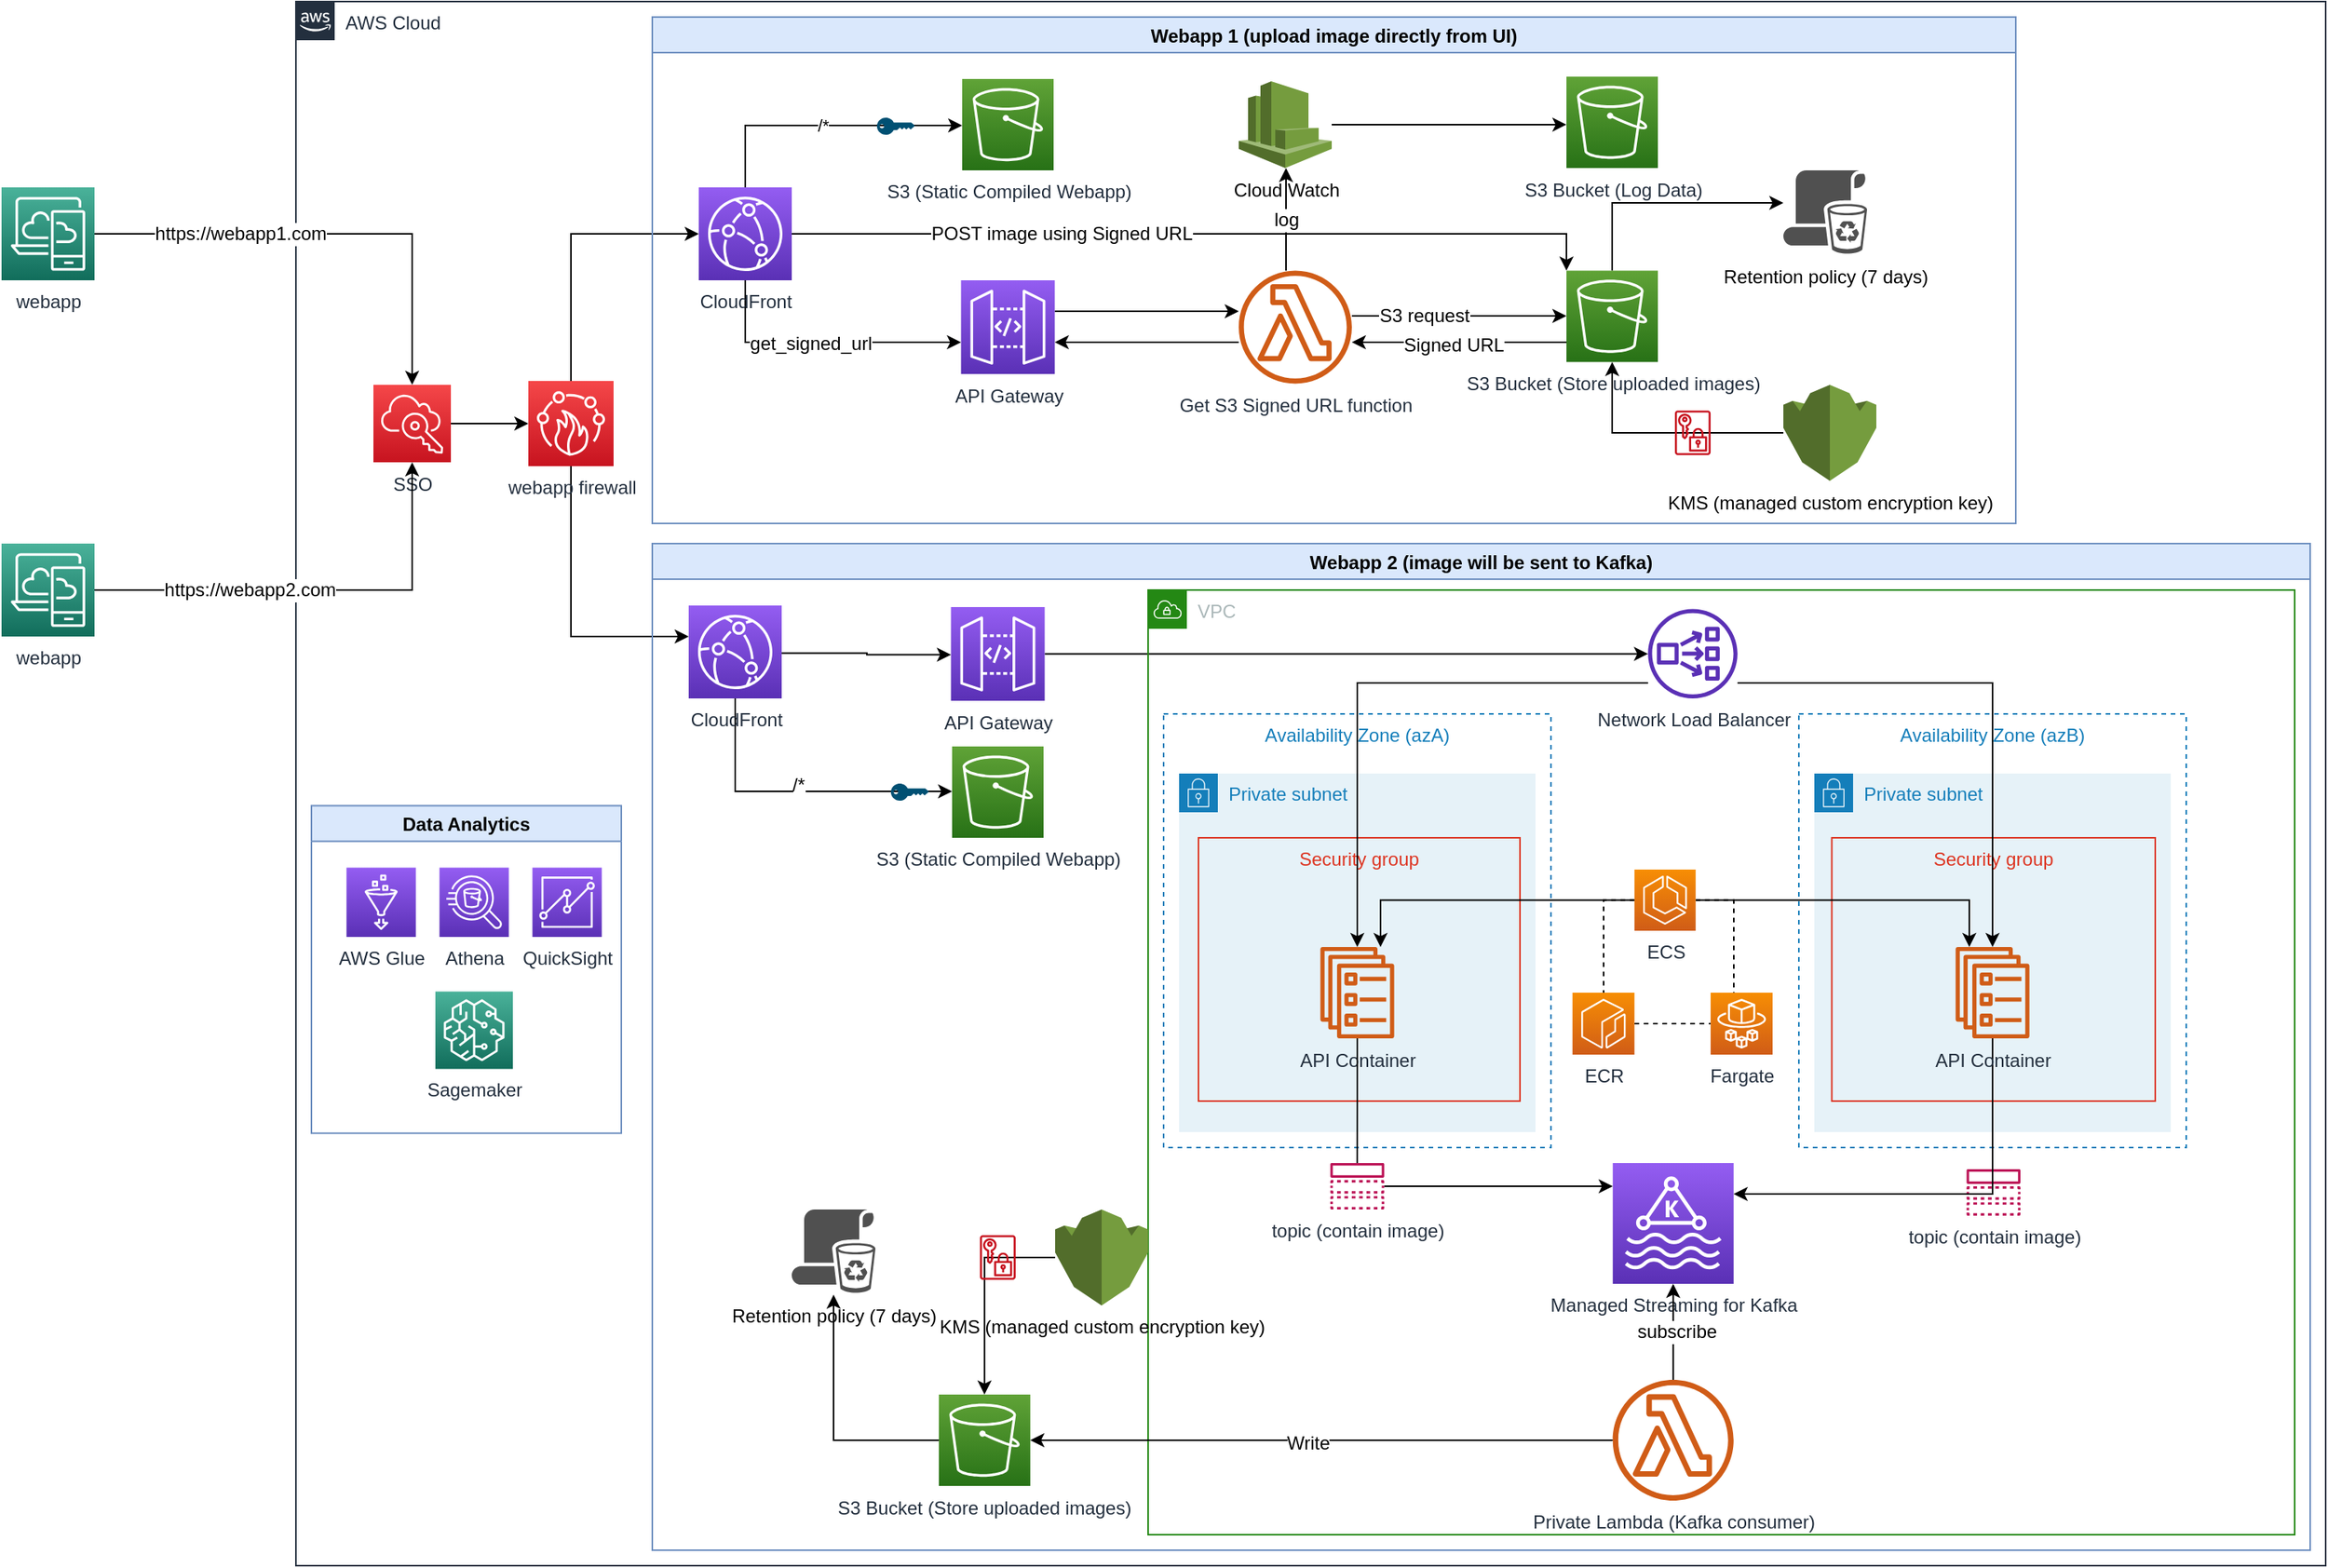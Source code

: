 <mxfile version="12.5.3" type="device"><diagram id="XQSgBhPY9iJEYnP3EvYR" name="Page-1"><mxGraphModel dx="1186" dy="766" grid="1" gridSize="10" guides="1" tooltips="1" connect="1" arrows="1" fold="1" page="1" pageScale="1" pageWidth="1654" pageHeight="1169" math="0" shadow="0"><root><mxCell id="0"/><mxCell id="1" parent="0"/><mxCell id="FDSRRYPC70qOiT3vq1Ka-113" value="topic (contain image)" style="outlineConnect=0;fontColor=#232F3E;gradientColor=none;fillColor=#BC1356;strokeColor=none;dashed=0;verticalLabelPosition=bottom;verticalAlign=top;align=center;html=1;fontSize=12;fontStyle=0;aspect=fixed;pointerEvents=1;shape=mxgraph.aws4.topic;labelBackgroundColor=none;" vertex="1" parent="1"><mxGeometry x="1368.16" y="754" width="34.93" height="30" as="geometry"/></mxCell><mxCell id="FDSRRYPC70qOiT3vq1Ka-1" value="AWS Cloud" style="points=[[0,0],[0.25,0],[0.5,0],[0.75,0],[1,0],[1,0.25],[1,0.5],[1,0.75],[1,1],[0.75,1],[0.5,1],[0.25,1],[0,1],[0,0.75],[0,0.5],[0,0.25]];outlineConnect=0;gradientColor=none;html=1;whiteSpace=wrap;fontSize=12;fontStyle=0;shape=mxgraph.aws4.group;grIcon=mxgraph.aws4.group_aws_cloud_alt;strokeColor=#232F3E;fillColor=none;verticalAlign=top;align=left;spacingLeft=30;fontColor=#232F3E;dashed=0;" vertex="1" parent="1"><mxGeometry x="290" width="1310" height="1010" as="geometry"/></mxCell><mxCell id="FDSRRYPC70qOiT3vq1Ka-14" style="edgeStyle=orthogonalEdgeStyle;rounded=0;orthogonalLoop=1;jettySize=auto;html=1;" edge="1" parent="1" source="FDSRRYPC70qOiT3vq1Ka-2" target="FDSRRYPC70qOiT3vq1Ka-13"><mxGeometry relative="1" as="geometry"><Array as="points"><mxPoint x="468" y="150"/></Array></mxGeometry></mxCell><mxCell id="FDSRRYPC70qOiT3vq1Ka-16" style="edgeStyle=orthogonalEdgeStyle;rounded=0;orthogonalLoop=1;jettySize=auto;html=1;" edge="1" parent="1" source="FDSRRYPC70qOiT3vq1Ka-2" target="FDSRRYPC70qOiT3vq1Ka-15"><mxGeometry relative="1" as="geometry"><Array as="points"><mxPoint x="468" y="410"/></Array></mxGeometry></mxCell><mxCell id="FDSRRYPC70qOiT3vq1Ka-2" value="webapp firewall" style="outlineConnect=0;fontColor=#232F3E;gradientColor=#F54749;gradientDirection=north;fillColor=#C7131F;strokeColor=#ffffff;dashed=0;verticalLabelPosition=bottom;verticalAlign=top;align=center;html=1;fontSize=12;fontStyle=0;aspect=fixed;shape=mxgraph.aws4.resourceIcon;resIcon=mxgraph.aws4.firewall_manager;" vertex="1" parent="1"><mxGeometry x="440" y="245" width="55" height="55" as="geometry"/></mxCell><mxCell id="FDSRRYPC70qOiT3vq1Ka-8" style="edgeStyle=orthogonalEdgeStyle;rounded=0;orthogonalLoop=1;jettySize=auto;html=1;" edge="1" parent="1" source="FDSRRYPC70qOiT3vq1Ka-3" target="FDSRRYPC70qOiT3vq1Ka-2"><mxGeometry relative="1" as="geometry"/></mxCell><mxCell id="FDSRRYPC70qOiT3vq1Ka-3" value="SSO" style="outlineConnect=0;fontColor=#232F3E;gradientColor=#F54749;gradientDirection=north;fillColor=#C7131F;strokeColor=#ffffff;dashed=0;verticalLabelPosition=bottom;verticalAlign=top;align=center;html=1;fontSize=12;fontStyle=0;aspect=fixed;shape=mxgraph.aws4.resourceIcon;resIcon=mxgraph.aws4.single_sign_on;" vertex="1" parent="1"><mxGeometry x="340" y="247.5" width="50" height="50" as="geometry"/></mxCell><mxCell id="FDSRRYPC70qOiT3vq1Ka-7" style="edgeStyle=orthogonalEdgeStyle;rounded=0;orthogonalLoop=1;jettySize=auto;html=1;" edge="1" parent="1" source="FDSRRYPC70qOiT3vq1Ka-4" target="FDSRRYPC70qOiT3vq1Ka-3"><mxGeometry relative="1" as="geometry"/></mxCell><mxCell id="FDSRRYPC70qOiT3vq1Ka-9" value="https://webapp1.com" style="text;html=1;align=center;verticalAlign=middle;resizable=0;points=[];labelBackgroundColor=#ffffff;" vertex="1" connectable="0" parent="FDSRRYPC70qOiT3vq1Ka-7"><mxGeometry x="-0.592" relative="1" as="geometry"><mxPoint x="32" as="offset"/></mxGeometry></mxCell><mxCell id="FDSRRYPC70qOiT3vq1Ka-4" value="webapp" style="outlineConnect=0;fontColor=#232F3E;gradientColor=#4AB29A;gradientDirection=north;fillColor=#116D5B;strokeColor=#ffffff;dashed=0;verticalLabelPosition=bottom;verticalAlign=top;align=center;html=1;fontSize=12;fontStyle=0;aspect=fixed;shape=mxgraph.aws4.resourceIcon;resIcon=mxgraph.aws4.desktop_and_app_streaming;" vertex="1" parent="1"><mxGeometry x="100" y="120" width="60" height="60" as="geometry"/></mxCell><mxCell id="FDSRRYPC70qOiT3vq1Ka-11" style="edgeStyle=orthogonalEdgeStyle;rounded=0;orthogonalLoop=1;jettySize=auto;html=1;" edge="1" parent="1" source="FDSRRYPC70qOiT3vq1Ka-10" target="FDSRRYPC70qOiT3vq1Ka-3"><mxGeometry relative="1" as="geometry"/></mxCell><mxCell id="FDSRRYPC70qOiT3vq1Ka-12" value="https://webapp2.com" style="text;html=1;align=center;verticalAlign=middle;resizable=0;points=[];labelBackgroundColor=#ffffff;" vertex="1" connectable="0" parent="FDSRRYPC70qOiT3vq1Ka-11"><mxGeometry x="-0.555" relative="1" as="geometry"><mxPoint x="36" as="offset"/></mxGeometry></mxCell><mxCell id="FDSRRYPC70qOiT3vq1Ka-10" value="webapp" style="outlineConnect=0;fontColor=#232F3E;gradientColor=#4AB29A;gradientDirection=north;fillColor=#116D5B;strokeColor=#ffffff;dashed=0;verticalLabelPosition=bottom;verticalAlign=top;align=center;html=1;fontSize=12;fontStyle=0;aspect=fixed;shape=mxgraph.aws4.resourceIcon;resIcon=mxgraph.aws4.desktop_and_app_streaming;" vertex="1" parent="1"><mxGeometry x="100" y="350" width="60" height="60" as="geometry"/></mxCell><mxCell id="FDSRRYPC70qOiT3vq1Ka-38" style="edgeStyle=orthogonalEdgeStyle;rounded=0;orthogonalLoop=1;jettySize=auto;html=1;" edge="1" parent="1" source="FDSRRYPC70qOiT3vq1Ka-13" target="FDSRRYPC70qOiT3vq1Ka-37"><mxGeometry relative="1" as="geometry"><Array as="points"><mxPoint x="580" y="220"/></Array></mxGeometry></mxCell><mxCell id="FDSRRYPC70qOiT3vq1Ka-40" value="get_signed_url" style="text;html=1;align=center;verticalAlign=middle;resizable=0;points=[];labelBackgroundColor=#ffffff;" vertex="1" connectable="0" parent="FDSRRYPC70qOiT3vq1Ka-38"><mxGeometry x="-0.085" y="-1" relative="1" as="geometry"><mxPoint as="offset"/></mxGeometry></mxCell><mxCell id="FDSRRYPC70qOiT3vq1Ka-60" style="edgeStyle=orthogonalEdgeStyle;rounded=0;orthogonalLoop=1;jettySize=auto;html=1;" edge="1" parent="1" source="FDSRRYPC70qOiT3vq1Ka-13" target="FDSRRYPC70qOiT3vq1Ka-43"><mxGeometry relative="1" as="geometry"><Array as="points"><mxPoint x="1110" y="150"/></Array></mxGeometry></mxCell><mxCell id="FDSRRYPC70qOiT3vq1Ka-61" value="POST image using Signed URL" style="text;html=1;align=center;verticalAlign=middle;resizable=0;points=[];labelBackgroundColor=#ffffff;" vertex="1" connectable="0" parent="FDSRRYPC70qOiT3vq1Ka-60"><mxGeometry x="-0.336" relative="1" as="geometry"><mxPoint as="offset"/></mxGeometry></mxCell><mxCell id="FDSRRYPC70qOiT3vq1Ka-13" value="CloudFront" style="outlineConnect=0;fontColor=#232F3E;gradientColor=#945DF2;gradientDirection=north;fillColor=#5A30B5;strokeColor=#ffffff;dashed=0;verticalLabelPosition=bottom;verticalAlign=top;align=center;html=1;fontSize=12;fontStyle=0;aspect=fixed;shape=mxgraph.aws4.resourceIcon;resIcon=mxgraph.aws4.cloudfront;" vertex="1" parent="1"><mxGeometry x="550" y="120" width="60" height="60" as="geometry"/></mxCell><mxCell id="FDSRRYPC70qOiT3vq1Ka-33" style="edgeStyle=orthogonalEdgeStyle;rounded=0;orthogonalLoop=1;jettySize=auto;html=1;" edge="1" parent="1" source="FDSRRYPC70qOiT3vq1Ka-15" target="FDSRRYPC70qOiT3vq1Ka-27"><mxGeometry relative="1" as="geometry"><Array as="points"><mxPoint x="573.5" y="510"/></Array></mxGeometry></mxCell><mxCell id="FDSRRYPC70qOiT3vq1Ka-34" value="/*" style="text;html=1;align=center;verticalAlign=middle;resizable=0;points=[];labelBackgroundColor=#ffffff;" vertex="1" connectable="0" parent="FDSRRYPC70qOiT3vq1Ka-33"><mxGeometry x="0.002" y="4" relative="1" as="geometry"><mxPoint as="offset"/></mxGeometry></mxCell><mxCell id="FDSRRYPC70qOiT3vq1Ka-72" style="edgeStyle=orthogonalEdgeStyle;rounded=0;orthogonalLoop=1;jettySize=auto;html=1;" edge="1" parent="1"><mxGeometry relative="1" as="geometry"><mxPoint x="603.5" y="420.75" as="sourcePoint"/><mxPoint x="712.75" y="421.75" as="targetPoint"/><Array as="points"><mxPoint x="658.5" y="420.75"/><mxPoint x="658.5" y="421.75"/></Array></mxGeometry></mxCell><mxCell id="FDSRRYPC70qOiT3vq1Ka-15" value="CloudFront" style="outlineConnect=0;fontColor=#232F3E;gradientColor=#945DF2;gradientDirection=north;fillColor=#5A30B5;strokeColor=#ffffff;dashed=0;verticalLabelPosition=bottom;verticalAlign=top;align=center;html=1;fontSize=12;fontStyle=0;aspect=fixed;shape=mxgraph.aws4.resourceIcon;resIcon=mxgraph.aws4.cloudfront;" vertex="1" parent="1"><mxGeometry x="543.5" y="390" width="60" height="60" as="geometry"/></mxCell><mxCell id="FDSRRYPC70qOiT3vq1Ka-17" value="S3 (Static Compiled Webapp)" style="outlineConnect=0;fontColor=#232F3E;gradientColor=#60A337;gradientDirection=north;fillColor=#277116;strokeColor=#ffffff;dashed=0;verticalLabelPosition=bottom;verticalAlign=top;align=center;html=1;fontSize=12;fontStyle=0;aspect=fixed;shape=mxgraph.aws4.resourceIcon;resIcon=mxgraph.aws4.s3;" vertex="1" parent="1"><mxGeometry x="720" y="50" width="59" height="59" as="geometry"/></mxCell><mxCell id="FDSRRYPC70qOiT3vq1Ka-26" value="" style="group" vertex="1" connectable="0" parent="1"><mxGeometry x="580" y="75" width="109.44" height="11" as="geometry"/></mxCell><mxCell id="FDSRRYPC70qOiT3vq1Ka-18" value="/*" style="edgeStyle=orthogonalEdgeStyle;rounded=0;orthogonalLoop=1;jettySize=auto;html=1;" edge="1" parent="FDSRRYPC70qOiT3vq1Ka-26" source="FDSRRYPC70qOiT3vq1Ka-13" target="FDSRRYPC70qOiT3vq1Ka-17"><mxGeometry relative="1" as="geometry"><Array as="points"><mxPoint y="5"/></Array></mxGeometry></mxCell><mxCell id="FDSRRYPC70qOiT3vq1Ka-23" value="" style="points=[[0,0.5,0],[0.24,0,0],[0.5,0.28,0],[0.995,0.475,0],[0.5,0.72,0],[0.24,1,0]];verticalLabelPosition=bottom;html=1;verticalAlign=top;aspect=fixed;align=center;pointerEvents=1;shape=mxgraph.cisco19.key;fillColor=#005073;strokeColor=none;" vertex="1" parent="FDSRRYPC70qOiT3vq1Ka-26"><mxGeometry x="85" width="24.44" height="11" as="geometry"/></mxCell><mxCell id="FDSRRYPC70qOiT3vq1Ka-27" value="S3 (Static Compiled Webapp)" style="outlineConnect=0;fontColor=#232F3E;gradientColor=#60A337;gradientDirection=north;fillColor=#277116;strokeColor=#ffffff;dashed=0;verticalLabelPosition=bottom;verticalAlign=top;align=center;html=1;fontSize=12;fontStyle=0;aspect=fixed;shape=mxgraph.aws4.resourceIcon;resIcon=mxgraph.aws4.s3;" vertex="1" parent="1"><mxGeometry x="713.5" y="481" width="59" height="59" as="geometry"/></mxCell><mxCell id="FDSRRYPC70qOiT3vq1Ka-28" value="" style="group" vertex="1" connectable="0" parent="1"><mxGeometry x="595.5" y="465" width="109.44" height="11" as="geometry"/></mxCell><mxCell id="FDSRRYPC70qOiT3vq1Ka-29" value="/*" style="edgeStyle=orthogonalEdgeStyle;rounded=0;orthogonalLoop=1;jettySize=auto;html=1;" edge="1" parent="FDSRRYPC70qOiT3vq1Ka-28" target="FDSRRYPC70qOiT3vq1Ka-27"><mxGeometry relative="1" as="geometry"><Array as="points"><mxPoint y="5"/></Array></mxGeometry></mxCell><mxCell id="FDSRRYPC70qOiT3vq1Ka-30" value="" style="points=[[0,0.5,0],[0.24,0,0],[0.5,0.28,0],[0.995,0.475,0],[0.5,0.72,0],[0.24,1,0]];verticalLabelPosition=bottom;html=1;verticalAlign=top;aspect=fixed;align=center;pointerEvents=1;shape=mxgraph.cisco19.key;fillColor=#005073;strokeColor=none;" vertex="1" parent="FDSRRYPC70qOiT3vq1Ka-28"><mxGeometry x="78.5" y="40" width="24.44" height="11" as="geometry"/></mxCell><mxCell id="FDSRRYPC70qOiT3vq1Ka-41" style="edgeStyle=orthogonalEdgeStyle;rounded=0;orthogonalLoop=1;jettySize=auto;html=1;" edge="1" parent="1" source="FDSRRYPC70qOiT3vq1Ka-37" target="FDSRRYPC70qOiT3vq1Ka-39"><mxGeometry relative="1" as="geometry"><Array as="points"><mxPoint x="850" y="200"/><mxPoint x="850" y="200"/></Array></mxGeometry></mxCell><mxCell id="FDSRRYPC70qOiT3vq1Ka-37" value="API Gateway" style="outlineConnect=0;fontColor=#232F3E;gradientColor=#945DF2;gradientDirection=north;fillColor=#5A30B5;strokeColor=#ffffff;dashed=0;verticalLabelPosition=bottom;verticalAlign=top;align=center;html=1;fontSize=12;fontStyle=0;aspect=fixed;shape=mxgraph.aws4.resourceIcon;resIcon=mxgraph.aws4.api_gateway;" vertex="1" parent="1"><mxGeometry x="719.25" y="180" width="60.5" height="60.5" as="geometry"/></mxCell><mxCell id="FDSRRYPC70qOiT3vq1Ka-42" style="edgeStyle=orthogonalEdgeStyle;rounded=0;orthogonalLoop=1;jettySize=auto;html=1;" edge="1" parent="1" source="FDSRRYPC70qOiT3vq1Ka-39" target="FDSRRYPC70qOiT3vq1Ka-37"><mxGeometry relative="1" as="geometry"><Array as="points"><mxPoint x="839" y="220"/><mxPoint x="839" y="220"/></Array></mxGeometry></mxCell><mxCell id="FDSRRYPC70qOiT3vq1Ka-54" style="edgeStyle=orthogonalEdgeStyle;rounded=0;orthogonalLoop=1;jettySize=auto;html=1;" edge="1" parent="1" source="FDSRRYPC70qOiT3vq1Ka-39" target="FDSRRYPC70qOiT3vq1Ka-43"><mxGeometry relative="1" as="geometry"><Array as="points"><mxPoint x="1020" y="203"/><mxPoint x="1020" y="203"/></Array></mxGeometry></mxCell><mxCell id="FDSRRYPC70qOiT3vq1Ka-56" value="S3 request" style="text;html=1;align=center;verticalAlign=middle;resizable=0;points=[];labelBackgroundColor=#ffffff;" vertex="1" connectable="0" parent="FDSRRYPC70qOiT3vq1Ka-54"><mxGeometry x="-0.3" y="-2" relative="1" as="geometry"><mxPoint x="-2" y="-2" as="offset"/></mxGeometry></mxCell><mxCell id="FDSRRYPC70qOiT3vq1Ka-63" style="edgeStyle=orthogonalEdgeStyle;rounded=0;orthogonalLoop=1;jettySize=auto;html=1;" edge="1" parent="1" source="FDSRRYPC70qOiT3vq1Ka-39" target="FDSRRYPC70qOiT3vq1Ka-62"><mxGeometry relative="1" as="geometry"><Array as="points"><mxPoint x="929" y="160"/><mxPoint x="929" y="160"/></Array></mxGeometry></mxCell><mxCell id="FDSRRYPC70qOiT3vq1Ka-64" value="log" style="text;html=1;align=center;verticalAlign=middle;resizable=0;points=[];labelBackgroundColor=#ffffff;" vertex="1" connectable="0" parent="FDSRRYPC70qOiT3vq1Ka-63"><mxGeometry x="-0.011" relative="1" as="geometry"><mxPoint as="offset"/></mxGeometry></mxCell><mxCell id="FDSRRYPC70qOiT3vq1Ka-39" value="Get S3 Signed URL function" style="outlineConnect=0;fontColor=#232F3E;gradientColor=none;fillColor=#D05C17;strokeColor=none;dashed=0;verticalLabelPosition=bottom;verticalAlign=top;align=center;html=1;fontSize=12;fontStyle=0;aspect=fixed;pointerEvents=1;shape=mxgraph.aws4.lambda_function;" vertex="1" parent="1"><mxGeometry x="898.5" y="173.75" width="73" height="73" as="geometry"/></mxCell><mxCell id="FDSRRYPC70qOiT3vq1Ka-47" style="edgeStyle=orthogonalEdgeStyle;rounded=0;orthogonalLoop=1;jettySize=auto;html=1;" edge="1" parent="1" source="FDSRRYPC70qOiT3vq1Ka-43" target="FDSRRYPC70qOiT3vq1Ka-46"><mxGeometry relative="1" as="geometry"><Array as="points"><mxPoint x="1140" y="130"/></Array></mxGeometry></mxCell><mxCell id="FDSRRYPC70qOiT3vq1Ka-55" style="edgeStyle=orthogonalEdgeStyle;rounded=0;orthogonalLoop=1;jettySize=auto;html=1;" edge="1" parent="1" source="FDSRRYPC70qOiT3vq1Ka-43" target="FDSRRYPC70qOiT3vq1Ka-39"><mxGeometry relative="1" as="geometry"><Array as="points"><mxPoint x="1020" y="220"/><mxPoint x="1020" y="220"/></Array></mxGeometry></mxCell><mxCell id="FDSRRYPC70qOiT3vq1Ka-57" value="Signed URL" style="text;html=1;align=center;verticalAlign=middle;resizable=0;points=[];labelBackgroundColor=#ffffff;" vertex="1" connectable="0" parent="FDSRRYPC70qOiT3vq1Ka-55"><mxGeometry x="0.3" y="17" relative="1" as="geometry"><mxPoint x="17" y="-15" as="offset"/></mxGeometry></mxCell><mxCell id="FDSRRYPC70qOiT3vq1Ka-43" value="S3 Bucket (Store uploaded images)" style="outlineConnect=0;fontColor=#232F3E;gradientColor=#60A337;gradientDirection=north;fillColor=#277116;strokeColor=#ffffff;dashed=0;verticalLabelPosition=bottom;verticalAlign=top;align=center;html=1;fontSize=12;fontStyle=0;aspect=fixed;shape=mxgraph.aws4.resourceIcon;resIcon=mxgraph.aws4.s3;" vertex="1" parent="1"><mxGeometry x="1110" y="173.75" width="59" height="59" as="geometry"/></mxCell><mxCell id="FDSRRYPC70qOiT3vq1Ka-46" value="Retention policy (7 days)" style="pointerEvents=1;shadow=0;dashed=0;html=1;strokeColor=none;fillColor=#505050;labelPosition=center;verticalLabelPosition=bottom;verticalAlign=top;outlineConnect=0;align=center;shape=mxgraph.office.security.retention_policy;" vertex="1" parent="1"><mxGeometry x="1250" y="109" width="54" height="55" as="geometry"/></mxCell><mxCell id="FDSRRYPC70qOiT3vq1Ka-50" style="edgeStyle=orthogonalEdgeStyle;rounded=0;orthogonalLoop=1;jettySize=auto;html=1;" edge="1" parent="1" source="FDSRRYPC70qOiT3vq1Ka-49" target="FDSRRYPC70qOiT3vq1Ka-43"><mxGeometry relative="1" as="geometry"/></mxCell><mxCell id="FDSRRYPC70qOiT3vq1Ka-49" value="KMS (managed custom encryption key)" style="outlineConnect=0;dashed=0;verticalLabelPosition=bottom;verticalAlign=top;align=center;html=1;shape=mxgraph.aws3.kms;fillColor=#759C3E;gradientColor=none;" vertex="1" parent="1"><mxGeometry x="1250" y="247.5" width="60" height="62" as="geometry"/></mxCell><mxCell id="FDSRRYPC70qOiT3vq1Ka-51" value="" style="outlineConnect=0;fontColor=#232F3E;gradientColor=none;fillColor=#C7131F;strokeColor=none;dashed=0;verticalLabelPosition=bottom;verticalAlign=top;align=center;html=1;fontSize=12;fontStyle=0;aspect=fixed;pointerEvents=1;shape=mxgraph.aws4.data_encryption_key;" vertex="1" parent="1"><mxGeometry x="1180" y="264" width="23.05" height="29" as="geometry"/></mxCell><mxCell id="FDSRRYPC70qOiT3vq1Ka-67" style="edgeStyle=orthogonalEdgeStyle;rounded=0;orthogonalLoop=1;jettySize=auto;html=1;entryX=0;entryY=0.525;entryDx=0;entryDy=0;entryPerimeter=0;" edge="1" parent="1" source="FDSRRYPC70qOiT3vq1Ka-62" target="FDSRRYPC70qOiT3vq1Ka-65"><mxGeometry relative="1" as="geometry"><Array as="points"><mxPoint x="1034" y="80"/></Array></mxGeometry></mxCell><mxCell id="FDSRRYPC70qOiT3vq1Ka-62" value="Cloud Watch" style="outlineConnect=0;dashed=0;verticalLabelPosition=bottom;verticalAlign=top;align=center;html=1;shape=mxgraph.aws3.cloudwatch;fillColor=#759C3E;gradientColor=none;" vertex="1" parent="1"><mxGeometry x="898.5" y="51.5" width="60" height="56" as="geometry"/></mxCell><mxCell id="FDSRRYPC70qOiT3vq1Ka-65" value="S3 Bucket (Log Data)" style="outlineConnect=0;fontColor=#232F3E;gradientColor=#60A337;gradientDirection=north;fillColor=#277116;strokeColor=#ffffff;dashed=0;verticalLabelPosition=bottom;verticalAlign=top;align=center;html=1;fontSize=12;fontStyle=0;aspect=fixed;shape=mxgraph.aws4.resourceIcon;resIcon=mxgraph.aws4.s3;" vertex="1" parent="1"><mxGeometry x="1110" y="48.5" width="59" height="59" as="geometry"/></mxCell><mxCell id="FDSRRYPC70qOiT3vq1Ka-70" value="Webapp 1 (upload image directly from UI)" style="swimlane;fillColor=#dae8fc;strokeColor=#6c8ebf;" vertex="1" parent="1"><mxGeometry x="520" y="10" width="880" height="327" as="geometry"/></mxCell><mxCell id="FDSRRYPC70qOiT3vq1Ka-101" style="edgeStyle=orthogonalEdgeStyle;rounded=0;jumpSize=5;orthogonalLoop=1;jettySize=auto;html=1;startSize=6;endArrow=classic;endFill=1;endSize=6;" edge="1" parent="1" source="FDSRRYPC70qOiT3vq1Ka-71" target="FDSRRYPC70qOiT3vq1Ka-73"><mxGeometry relative="1" as="geometry"/></mxCell><mxCell id="FDSRRYPC70qOiT3vq1Ka-71" value="API Gateway" style="outlineConnect=0;fontColor=#232F3E;gradientColor=#945DF2;gradientDirection=north;fillColor=#5A30B5;strokeColor=#ffffff;dashed=0;verticalLabelPosition=bottom;verticalAlign=top;align=center;html=1;fontSize=12;fontStyle=0;aspect=fixed;shape=mxgraph.aws4.resourceIcon;resIcon=mxgraph.aws4.api_gateway;" vertex="1" parent="1"><mxGeometry x="712.75" y="391" width="60.5" height="60.5" as="geometry"/></mxCell><mxCell id="FDSRRYPC70qOiT3vq1Ka-73" value="Network Load Balancer" style="outlineConnect=0;fontColor=#232F3E;gradientColor=none;fillColor=#5A30B5;strokeColor=none;dashed=0;verticalLabelPosition=bottom;verticalAlign=top;align=center;html=1;fontSize=12;fontStyle=0;aspect=fixed;pointerEvents=1;shape=mxgraph.aws4.network_load_balancer;" vertex="1" parent="1"><mxGeometry x="1162.65" y="392.25" width="57.75" height="57.75" as="geometry"/></mxCell><mxCell id="FDSRRYPC70qOiT3vq1Ka-74" value="Webapp 2 (image will be sent to Kafka)" style="swimlane;fillColor=#dae8fc;strokeColor=#6c8ebf;" vertex="1" parent="1"><mxGeometry x="520" y="350" width="1070" height="650" as="geometry"/></mxCell><mxCell id="FDSRRYPC70qOiT3vq1Ka-100" value="Managed Streaming for Kafka" style="outlineConnect=0;fontColor=#232F3E;gradientColor=#945DF2;gradientDirection=north;fillColor=#5A30B5;strokeColor=#ffffff;dashed=0;verticalLabelPosition=bottom;verticalAlign=top;align=center;html=1;fontSize=12;fontStyle=0;aspect=fixed;shape=mxgraph.aws4.resourceIcon;resIcon=mxgraph.aws4.managed_streaming_for_kafka;labelBackgroundColor=none;" vertex="1" parent="FDSRRYPC70qOiT3vq1Ka-74"><mxGeometry x="619.88" y="400" width="78" height="78" as="geometry"/></mxCell><mxCell id="FDSRRYPC70qOiT3vq1Ka-75" value="VPC" style="points=[[0,0],[0.25,0],[0.5,0],[0.75,0],[1,0],[1,0.25],[1,0.5],[1,0.75],[1,1],[0.75,1],[0.5,1],[0.25,1],[0,1],[0,0.75],[0,0.5],[0,0.25]];outlineConnect=0;gradientColor=none;html=1;whiteSpace=wrap;fontSize=12;fontStyle=0;shape=mxgraph.aws4.group;grIcon=mxgraph.aws4.group_vpc;strokeColor=#248814;fillColor=none;verticalAlign=top;align=left;spacingLeft=30;fontColor=#AAB7B8;dashed=0;" vertex="1" parent="1"><mxGeometry x="840" y="380" width="740" height="610" as="geometry"/></mxCell><mxCell id="FDSRRYPC70qOiT3vq1Ka-76" value="Private subnet" style="points=[[0,0],[0.25,0],[0.5,0],[0.75,0],[1,0],[1,0.25],[1,0.5],[1,0.75],[1,1],[0.75,1],[0.5,1],[0.25,1],[0,1],[0,0.75],[0,0.5],[0,0.25]];outlineConnect=0;gradientColor=none;html=1;whiteSpace=wrap;fontSize=12;fontStyle=0;shape=mxgraph.aws4.group;grIcon=mxgraph.aws4.group_security_group;grStroke=0;strokeColor=#147EBA;fillColor=#E6F2F8;verticalAlign=top;align=left;spacingLeft=30;fontColor=#147EBA;dashed=0;" vertex="1" parent="1"><mxGeometry x="860" y="498.44" width="230" height="231.56" as="geometry"/></mxCell><mxCell id="FDSRRYPC70qOiT3vq1Ka-77" value="Availability Zone (azA)" style="fillColor=none;strokeColor=#147EBA;dashed=1;verticalAlign=top;fontStyle=0;fontColor=#147EBA;" vertex="1" parent="1"><mxGeometry x="850" y="460" width="250" height="280" as="geometry"/></mxCell><mxCell id="FDSRRYPC70qOiT3vq1Ka-78" value="Availability Zone (azB)" style="fillColor=none;strokeColor=#147EBA;dashed=1;verticalAlign=top;fontStyle=0;fontColor=#147EBA;" vertex="1" parent="1"><mxGeometry x="1260" y="460" width="250" height="280" as="geometry"/></mxCell><mxCell id="FDSRRYPC70qOiT3vq1Ka-81" value="Private subnet" style="points=[[0,0],[0.25,0],[0.5,0],[0.75,0],[1,0],[1,0.25],[1,0.5],[1,0.75],[1,1],[0.75,1],[0.5,1],[0.25,1],[0,1],[0,0.75],[0,0.5],[0,0.25]];outlineConnect=0;gradientColor=none;html=1;whiteSpace=wrap;fontSize=12;fontStyle=0;shape=mxgraph.aws4.group;grIcon=mxgraph.aws4.group_security_group;grStroke=0;strokeColor=#147EBA;fillColor=#E6F2F8;verticalAlign=top;align=left;spacingLeft=30;fontColor=#147EBA;dashed=0;" vertex="1" parent="1"><mxGeometry x="1270" y="498.44" width="230" height="231.56" as="geometry"/></mxCell><mxCell id="FDSRRYPC70qOiT3vq1Ka-87" value="Security group" style="fillColor=none;strokeColor=#DD3522;verticalAlign=top;fontStyle=0;fontColor=#DD3522;labelBackgroundColor=none;" vertex="1" parent="1"><mxGeometry x="872.5" y="540" width="207.5" height="170" as="geometry"/></mxCell><mxCell id="FDSRRYPC70qOiT3vq1Ka-107" style="edgeStyle=orthogonalEdgeStyle;rounded=0;jumpSize=5;orthogonalLoop=1;jettySize=auto;html=1;startSize=6;endArrow=classic;endFill=1;endSize=6;" edge="1" parent="1" source="FDSRRYPC70qOiT3vq1Ka-109" target="FDSRRYPC70qOiT3vq1Ka-100"><mxGeometry relative="1" as="geometry"><Array as="points"><mxPoint x="975" y="770"/></Array></mxGeometry></mxCell><mxCell id="FDSRRYPC70qOiT3vq1Ka-88" value="API Container" style="outlineConnect=0;fontColor=#232F3E;gradientColor=none;fillColor=#D05C17;strokeColor=none;dashed=0;verticalLabelPosition=bottom;verticalAlign=top;align=center;html=1;fontSize=12;fontStyle=0;aspect=fixed;pointerEvents=1;shape=mxgraph.aws4.ecs_service;labelBackgroundColor=none;" vertex="1" parent="1"><mxGeometry x="950.8" y="610.5" width="48.41" height="59" as="geometry"/></mxCell><mxCell id="FDSRRYPC70qOiT3vq1Ka-89" value="Security group" style="fillColor=none;strokeColor=#DD3522;verticalAlign=top;fontStyle=0;fontColor=#DD3522;labelBackgroundColor=none;" vertex="1" parent="1"><mxGeometry x="1281.25" y="540" width="208.75" height="170" as="geometry"/></mxCell><mxCell id="FDSRRYPC70qOiT3vq1Ka-108" style="edgeStyle=orthogonalEdgeStyle;rounded=0;jumpSize=5;orthogonalLoop=1;jettySize=auto;html=1;startSize=6;endArrow=classic;endFill=1;endSize=6;" edge="1" parent="1" source="FDSRRYPC70qOiT3vq1Ka-90" target="FDSRRYPC70qOiT3vq1Ka-100"><mxGeometry relative="1" as="geometry"><Array as="points"><mxPoint x="1385" y="770"/></Array></mxGeometry></mxCell><mxCell id="FDSRRYPC70qOiT3vq1Ka-90" value="API Container" style="outlineConnect=0;fontColor=#232F3E;gradientColor=none;fillColor=#D05C17;strokeColor=none;dashed=0;verticalLabelPosition=bottom;verticalAlign=top;align=center;html=1;fontSize=12;fontStyle=0;aspect=fixed;pointerEvents=1;shape=mxgraph.aws4.ecs_service;labelBackgroundColor=none;" vertex="1" parent="1"><mxGeometry x="1360.79" y="610.5" width="48.41" height="59" as="geometry"/></mxCell><mxCell id="FDSRRYPC70qOiT3vq1Ka-95" style="edgeStyle=orthogonalEdgeStyle;rounded=0;orthogonalLoop=1;jettySize=auto;html=1;endArrow=none;endFill=0;dashed=1;" edge="1" parent="1" source="FDSRRYPC70qOiT3vq1Ka-91" target="FDSRRYPC70qOiT3vq1Ka-92"><mxGeometry relative="1" as="geometry"><Array as="points"><mxPoint x="1134" y="580"/></Array></mxGeometry></mxCell><mxCell id="FDSRRYPC70qOiT3vq1Ka-96" style="edgeStyle=orthogonalEdgeStyle;rounded=0;orthogonalLoop=1;jettySize=auto;html=1;entryX=0.374;entryY=0.125;entryDx=0;entryDy=0;entryPerimeter=0;endArrow=none;endFill=0;dashed=1;" edge="1" parent="1" source="FDSRRYPC70qOiT3vq1Ka-91" target="FDSRRYPC70qOiT3vq1Ka-93"><mxGeometry relative="1" as="geometry"/></mxCell><mxCell id="FDSRRYPC70qOiT3vq1Ka-98" style="edgeStyle=orthogonalEdgeStyle;rounded=0;orthogonalLoop=1;jettySize=auto;html=1;endArrow=classic;endFill=1;" edge="1" parent="1" source="FDSRRYPC70qOiT3vq1Ka-91" target="FDSRRYPC70qOiT3vq1Ka-88"><mxGeometry relative="1" as="geometry"><Array as="points"><mxPoint x="990" y="580"/></Array></mxGeometry></mxCell><mxCell id="FDSRRYPC70qOiT3vq1Ka-99" style="edgeStyle=orthogonalEdgeStyle;rounded=0;orthogonalLoop=1;jettySize=auto;html=1;endArrow=classic;endFill=1;" edge="1" parent="1" source="FDSRRYPC70qOiT3vq1Ka-91" target="FDSRRYPC70qOiT3vq1Ka-90"><mxGeometry relative="1" as="geometry"><Array as="points"><mxPoint x="1370" y="580"/></Array></mxGeometry></mxCell><mxCell id="FDSRRYPC70qOiT3vq1Ka-91" value="ECS" style="outlineConnect=0;fontColor=#232F3E;gradientColor=#F78E04;gradientDirection=north;fillColor=#D05C17;strokeColor=#ffffff;dashed=0;verticalLabelPosition=bottom;verticalAlign=top;align=center;html=1;fontSize=12;fontStyle=0;aspect=fixed;shape=mxgraph.aws4.resourceIcon;resIcon=mxgraph.aws4.ecs;labelBackgroundColor=none;" vertex="1" parent="1"><mxGeometry x="1153.88" y="560.5" width="39.5" height="39.5" as="geometry"/></mxCell><mxCell id="FDSRRYPC70qOiT3vq1Ka-97" style="edgeStyle=orthogonalEdgeStyle;rounded=0;orthogonalLoop=1;jettySize=auto;html=1;endArrow=none;endFill=0;dashed=1;" edge="1" parent="1" source="FDSRRYPC70qOiT3vq1Ka-92" target="FDSRRYPC70qOiT3vq1Ka-93"><mxGeometry relative="1" as="geometry"/></mxCell><mxCell id="FDSRRYPC70qOiT3vq1Ka-92" value="ECR" style="outlineConnect=0;fontColor=#232F3E;gradientColor=#F78E04;gradientDirection=north;fillColor=#D05C17;strokeColor=#ffffff;dashed=0;verticalLabelPosition=bottom;verticalAlign=top;align=center;html=1;fontSize=12;fontStyle=0;aspect=fixed;shape=mxgraph.aws4.resourceIcon;resIcon=mxgraph.aws4.ecr;labelBackgroundColor=none;" vertex="1" parent="1"><mxGeometry x="1113.88" y="640" width="40" height="40" as="geometry"/></mxCell><mxCell id="FDSRRYPC70qOiT3vq1Ka-93" value="Fargate" style="outlineConnect=0;fontColor=#232F3E;gradientColor=#F78E04;gradientDirection=north;fillColor=#D05C17;strokeColor=#ffffff;dashed=0;verticalLabelPosition=bottom;verticalAlign=top;align=center;html=1;fontSize=12;fontStyle=0;aspect=fixed;shape=mxgraph.aws4.resourceIcon;resIcon=mxgraph.aws4.fargate;labelBackgroundColor=none;" vertex="1" parent="1"><mxGeometry x="1203.05" y="640" width="40" height="40" as="geometry"/></mxCell><mxCell id="FDSRRYPC70qOiT3vq1Ka-104" style="edgeStyle=orthogonalEdgeStyle;rounded=0;jumpSize=5;orthogonalLoop=1;jettySize=auto;html=1;startSize=6;endArrow=classic;endFill=1;endSize=6;" edge="1" parent="1" source="FDSRRYPC70qOiT3vq1Ka-73" target="FDSRRYPC70qOiT3vq1Ka-88"><mxGeometry relative="1" as="geometry"><Array as="points"><mxPoint x="975" y="440"/></Array></mxGeometry></mxCell><mxCell id="FDSRRYPC70qOiT3vq1Ka-105" style="edgeStyle=orthogonalEdgeStyle;rounded=0;jumpSize=5;orthogonalLoop=1;jettySize=auto;html=1;startSize=6;endArrow=classic;endFill=1;endSize=6;" edge="1" parent="1" source="FDSRRYPC70qOiT3vq1Ka-73" target="FDSRRYPC70qOiT3vq1Ka-90"><mxGeometry relative="1" as="geometry"><Array as="points"><mxPoint x="1385" y="440"/></Array></mxGeometry></mxCell><mxCell id="FDSRRYPC70qOiT3vq1Ka-109" value="topic (contain image)" style="outlineConnect=0;fontColor=#232F3E;gradientColor=none;fillColor=#BC1356;strokeColor=none;dashed=0;verticalLabelPosition=bottom;verticalAlign=top;align=center;html=1;fontSize=12;fontStyle=0;aspect=fixed;pointerEvents=1;shape=mxgraph.aws4.topic;labelBackgroundColor=none;" vertex="1" parent="1"><mxGeometry x="957.53" y="750" width="34.93" height="30" as="geometry"/></mxCell><mxCell id="FDSRRYPC70qOiT3vq1Ka-112" style="edgeStyle=orthogonalEdgeStyle;rounded=0;jumpSize=5;orthogonalLoop=1;jettySize=auto;html=1;startSize=6;endArrow=none;endFill=0;endSize=6;" edge="1" parent="1" source="FDSRRYPC70qOiT3vq1Ka-88" target="FDSRRYPC70qOiT3vq1Ka-109"><mxGeometry relative="1" as="geometry"><mxPoint x="975" y="669.5" as="sourcePoint"/><mxPoint x="1139.88" y="770" as="targetPoint"/><Array as="points"/></mxGeometry></mxCell><mxCell id="FDSRRYPC70qOiT3vq1Ka-121" style="edgeStyle=orthogonalEdgeStyle;rounded=0;jumpSize=5;orthogonalLoop=1;jettySize=auto;html=1;startSize=6;endArrow=classic;endFill=1;endSize=6;" edge="1" parent="1" source="FDSRRYPC70qOiT3vq1Ka-118" target="FDSRRYPC70qOiT3vq1Ka-100"><mxGeometry relative="1" as="geometry"/></mxCell><mxCell id="FDSRRYPC70qOiT3vq1Ka-122" value="subscribe" style="text;html=1;align=center;verticalAlign=middle;resizable=0;points=[];labelBackgroundColor=#ffffff;" vertex="1" connectable="0" parent="FDSRRYPC70qOiT3vq1Ka-121"><mxGeometry y="-2" relative="1" as="geometry"><mxPoint as="offset"/></mxGeometry></mxCell><mxCell id="FDSRRYPC70qOiT3vq1Ka-124" style="edgeStyle=orthogonalEdgeStyle;rounded=0;jumpSize=5;orthogonalLoop=1;jettySize=auto;html=1;startSize=6;endArrow=classic;endFill=1;endSize=6;" edge="1" parent="1" source="FDSRRYPC70qOiT3vq1Ka-118" target="FDSRRYPC70qOiT3vq1Ka-123"><mxGeometry relative="1" as="geometry"/></mxCell><mxCell id="FDSRRYPC70qOiT3vq1Ka-125" value="Write" style="text;html=1;align=center;verticalAlign=middle;resizable=0;points=[];labelBackgroundColor=#ffffff;" vertex="1" connectable="0" parent="FDSRRYPC70qOiT3vq1Ka-124"><mxGeometry x="0.049" y="2" relative="1" as="geometry"><mxPoint as="offset"/></mxGeometry></mxCell><mxCell id="FDSRRYPC70qOiT3vq1Ka-118" value="Private Lambda (Kafka consumer)" style="outlineConnect=0;fontColor=#232F3E;gradientColor=none;fillColor=#D05C17;strokeColor=none;dashed=0;verticalLabelPosition=bottom;verticalAlign=top;align=center;html=1;fontSize=12;fontStyle=0;aspect=fixed;pointerEvents=1;shape=mxgraph.aws4.lambda_function;labelBackgroundColor=none;" vertex="1" parent="1"><mxGeometry x="1139.88" y="890" width="78" height="78" as="geometry"/></mxCell><mxCell id="FDSRRYPC70qOiT3vq1Ka-128" style="edgeStyle=orthogonalEdgeStyle;rounded=0;jumpSize=5;orthogonalLoop=1;jettySize=auto;html=1;startSize=6;endArrow=classic;endFill=1;endSize=6;" edge="1" parent="1" source="FDSRRYPC70qOiT3vq1Ka-123" target="FDSRRYPC70qOiT3vq1Ka-126"><mxGeometry relative="1" as="geometry"/></mxCell><mxCell id="FDSRRYPC70qOiT3vq1Ka-123" value="S3 Bucket (Store uploaded images)" style="outlineConnect=0;fontColor=#232F3E;gradientColor=#60A337;gradientDirection=north;fillColor=#277116;strokeColor=#ffffff;dashed=0;verticalLabelPosition=bottom;verticalAlign=top;align=center;html=1;fontSize=12;fontStyle=0;aspect=fixed;shape=mxgraph.aws4.resourceIcon;resIcon=mxgraph.aws4.s3;" vertex="1" parent="1"><mxGeometry x="704.94" y="899.5" width="59" height="59" as="geometry"/></mxCell><mxCell id="FDSRRYPC70qOiT3vq1Ka-126" value="Retention policy (7 days)" style="pointerEvents=1;shadow=0;dashed=0;html=1;strokeColor=none;fillColor=#505050;labelPosition=center;verticalLabelPosition=bottom;verticalAlign=top;outlineConnect=0;align=center;shape=mxgraph.office.security.retention_policy;" vertex="1" parent="1"><mxGeometry x="610" y="780" width="54" height="55" as="geometry"/></mxCell><mxCell id="FDSRRYPC70qOiT3vq1Ka-129" style="edgeStyle=orthogonalEdgeStyle;rounded=0;jumpSize=5;orthogonalLoop=1;jettySize=auto;html=1;startSize=6;endArrow=classic;endFill=1;endSize=6;" edge="1" parent="1" source="FDSRRYPC70qOiT3vq1Ka-127" target="FDSRRYPC70qOiT3vq1Ka-123"><mxGeometry relative="1" as="geometry"/></mxCell><mxCell id="FDSRRYPC70qOiT3vq1Ka-127" value="KMS (managed custom encryption key)" style="outlineConnect=0;dashed=0;verticalLabelPosition=bottom;verticalAlign=top;align=center;html=1;shape=mxgraph.aws3.kms;fillColor=#759C3E;gradientColor=none;" vertex="1" parent="1"><mxGeometry x="780" y="780" width="60" height="62" as="geometry"/></mxCell><mxCell id="FDSRRYPC70qOiT3vq1Ka-130" value="" style="outlineConnect=0;fontColor=#232F3E;gradientColor=none;fillColor=#C7131F;strokeColor=none;dashed=0;verticalLabelPosition=bottom;verticalAlign=top;align=center;html=1;fontSize=12;fontStyle=0;aspect=fixed;pointerEvents=1;shape=mxgraph.aws4.data_encryption_key;" vertex="1" parent="1"><mxGeometry x="731.47" y="796.5" width="23.05" height="29" as="geometry"/></mxCell><mxCell id="FDSRRYPC70qOiT3vq1Ka-132" value="Data Analytics" style="swimlane;fillColor=#dae8fc;strokeColor=#6c8ebf;" vertex="1" parent="1"><mxGeometry x="300" y="519.22" width="200" height="211.56" as="geometry"/></mxCell><mxCell id="FDSRRYPC70qOiT3vq1Ka-133" value="AWS Glue" style="outlineConnect=0;fontColor=#232F3E;gradientColor=#945DF2;gradientDirection=north;fillColor=#5A30B5;strokeColor=#ffffff;dashed=0;verticalLabelPosition=bottom;verticalAlign=top;align=center;html=1;fontSize=12;fontStyle=0;aspect=fixed;shape=mxgraph.aws4.resourceIcon;resIcon=mxgraph.aws4.glue;labelBackgroundColor=none;" vertex="1" parent="FDSRRYPC70qOiT3vq1Ka-132"><mxGeometry x="22.63" y="40" width="44.75" height="44.75" as="geometry"/></mxCell><mxCell id="FDSRRYPC70qOiT3vq1Ka-134" value="Athena" style="outlineConnect=0;fontColor=#232F3E;gradientColor=#945DF2;gradientDirection=north;fillColor=#5A30B5;strokeColor=#ffffff;dashed=0;verticalLabelPosition=bottom;verticalAlign=top;align=center;html=1;fontSize=12;fontStyle=0;aspect=fixed;shape=mxgraph.aws4.resourceIcon;resIcon=mxgraph.aws4.athena;labelBackgroundColor=none;" vertex="1" parent="FDSRRYPC70qOiT3vq1Ka-132"><mxGeometry x="82.64" y="40" width="44.75" height="44.75" as="geometry"/></mxCell><mxCell id="FDSRRYPC70qOiT3vq1Ka-136" value="QuickSight" style="outlineConnect=0;fontColor=#232F3E;gradientColor=#945DF2;gradientDirection=north;fillColor=#5A30B5;strokeColor=#ffffff;dashed=0;verticalLabelPosition=bottom;verticalAlign=top;align=center;html=1;fontSize=12;fontStyle=0;aspect=fixed;shape=mxgraph.aws4.resourceIcon;resIcon=mxgraph.aws4.quicksight;labelBackgroundColor=none;" vertex="1" parent="FDSRRYPC70qOiT3vq1Ka-132"><mxGeometry x="142.63" y="40" width="44.75" height="44.75" as="geometry"/></mxCell><mxCell id="FDSRRYPC70qOiT3vq1Ka-137" value="Sagemaker" style="outlineConnect=0;fontColor=#232F3E;gradientColor=#4AB29A;gradientDirection=north;fillColor=#116D5B;strokeColor=#ffffff;dashed=0;verticalLabelPosition=bottom;verticalAlign=top;align=center;html=1;fontSize=12;fontStyle=0;aspect=fixed;shape=mxgraph.aws4.resourceIcon;resIcon=mxgraph.aws4.sagemaker;labelBackgroundColor=none;" vertex="1" parent="FDSRRYPC70qOiT3vq1Ka-132"><mxGeometry x="80.01" y="120" width="50" height="50" as="geometry"/></mxCell></root></mxGraphModel></diagram></mxfile>